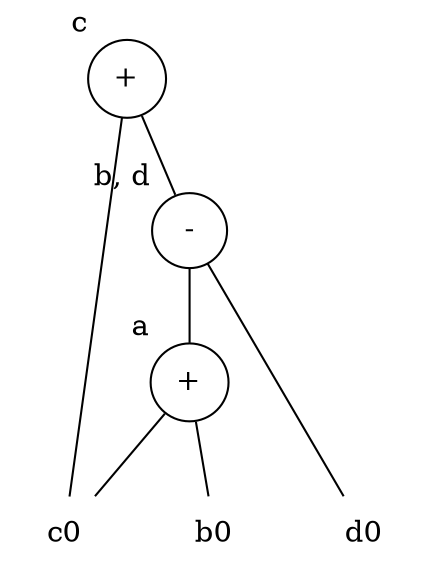 graph g {
  b0 [label="b0", shape="none"]
  c0 [label="c0", shape="none"]
  d0 [label="d0", shape="none"]
  0 [label="+", xlabel="a", shape="circle"]
  1 [label="-", xlabel="b, d", shape="circle"]
  2 [label="+", xlabel="c", shape="circle"]
  2 -- 1
  1 -- d0
  0 -- c0
  1 -- 0
  0 -- b0
  2 -- c0
  {rank=sink d0 c0 b0 }
}
